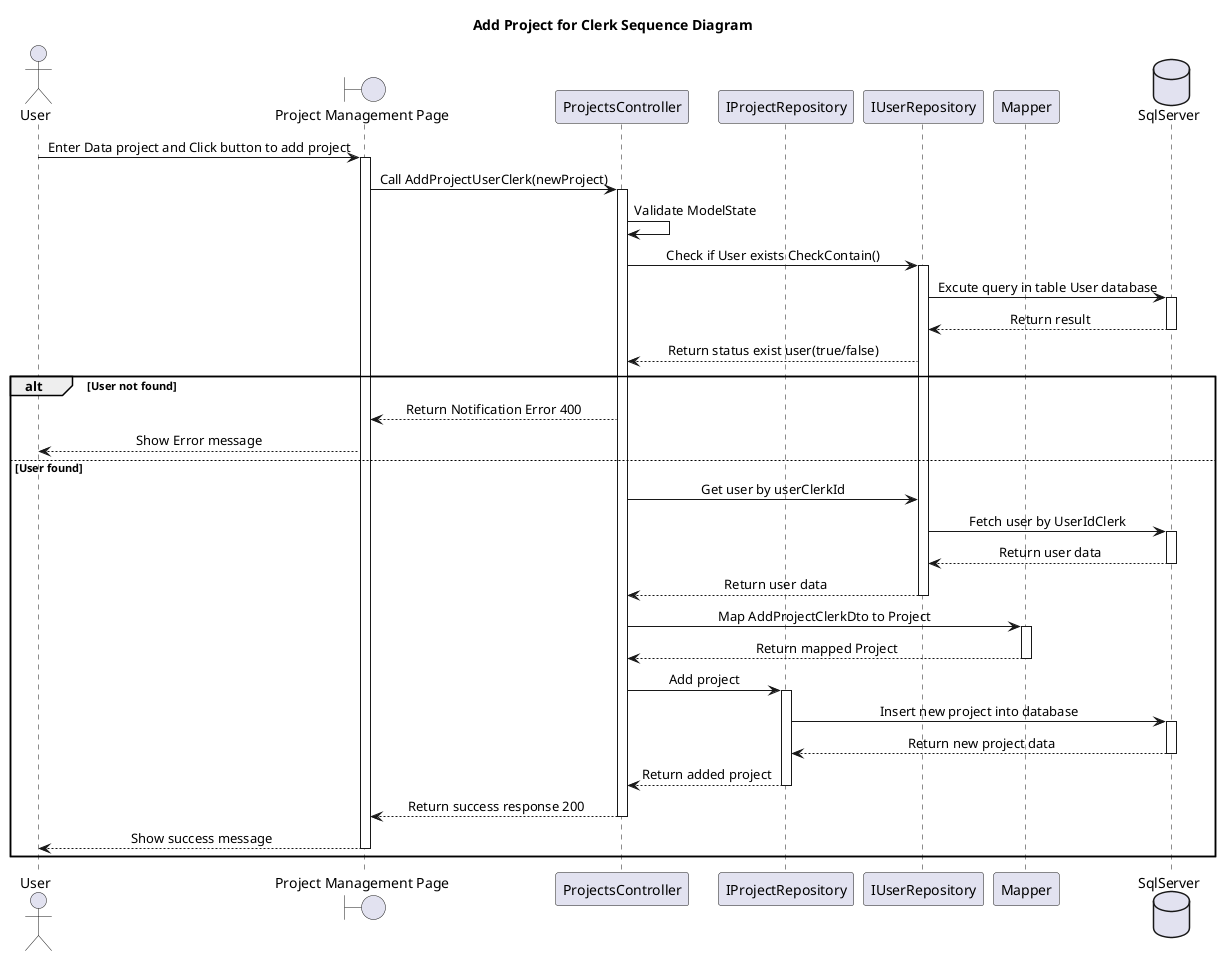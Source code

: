 @startuml
skinparam classAttributeIconSize 0
skinparam SequenceMessageAlignment center
Title Add Project for Clerk Sequence Diagram

actor "User" as U
boundary "Project Management Page" as Hp
participant "ProjectsController" as ProController
participant "IProjectRepository" as IProRepo
participant "IUserRepository" as IUserRepo
participant "Mapper" as Mapper
database "SqlServer" as Db

U -> Hp : Enter Data project and Click button to add project
activate Hp

Hp -> ProController : Call AddProjectUserClerk(newProject)
activate ProController
ProController -> ProController : Validate ModelState
    ProController -> IUserRepo : Check if User exists CheckContain()
    activate IUserRepo
    IUserRepo -> Db : Excute query in table User database
    activate Db
    Db --> IUserRepo : Return result
    deactivate Db
    IUserRepo --> ProController : Return status exist user(true/false) 

alt User not found
    ProController --> Hp : Return Notification Error 400
    Hp --> U : Show Error message
else User found
    ProController -> IUserRepo : Get user by userClerkId

    IUserRepo -> Db : Fetch user by UserIdClerk
    activate Db
    Db --> IUserRepo : Return user data
    deactivate Db
    IUserRepo --> ProController : Return user data
    deactivate IUserRepo

    ProController -> Mapper : Map AddProjectClerkDto to Project
    activate Mapper
    Mapper --> ProController : Return mapped Project
    deactivate Mapper

    ProController -> IProRepo : Add project
    activate IProRepo
    IProRepo -> Db : Insert new project into database
    activate Db
    Db --> IProRepo : Return new project data
    deactivate Db
    IProRepo --> ProController : Return added project
    deactivate IProRepo

    ProController --> Hp : Return success response 200
    deactivate ProController
    Hp --> U : Show success message
    deactivate Hp
end

@enduml
